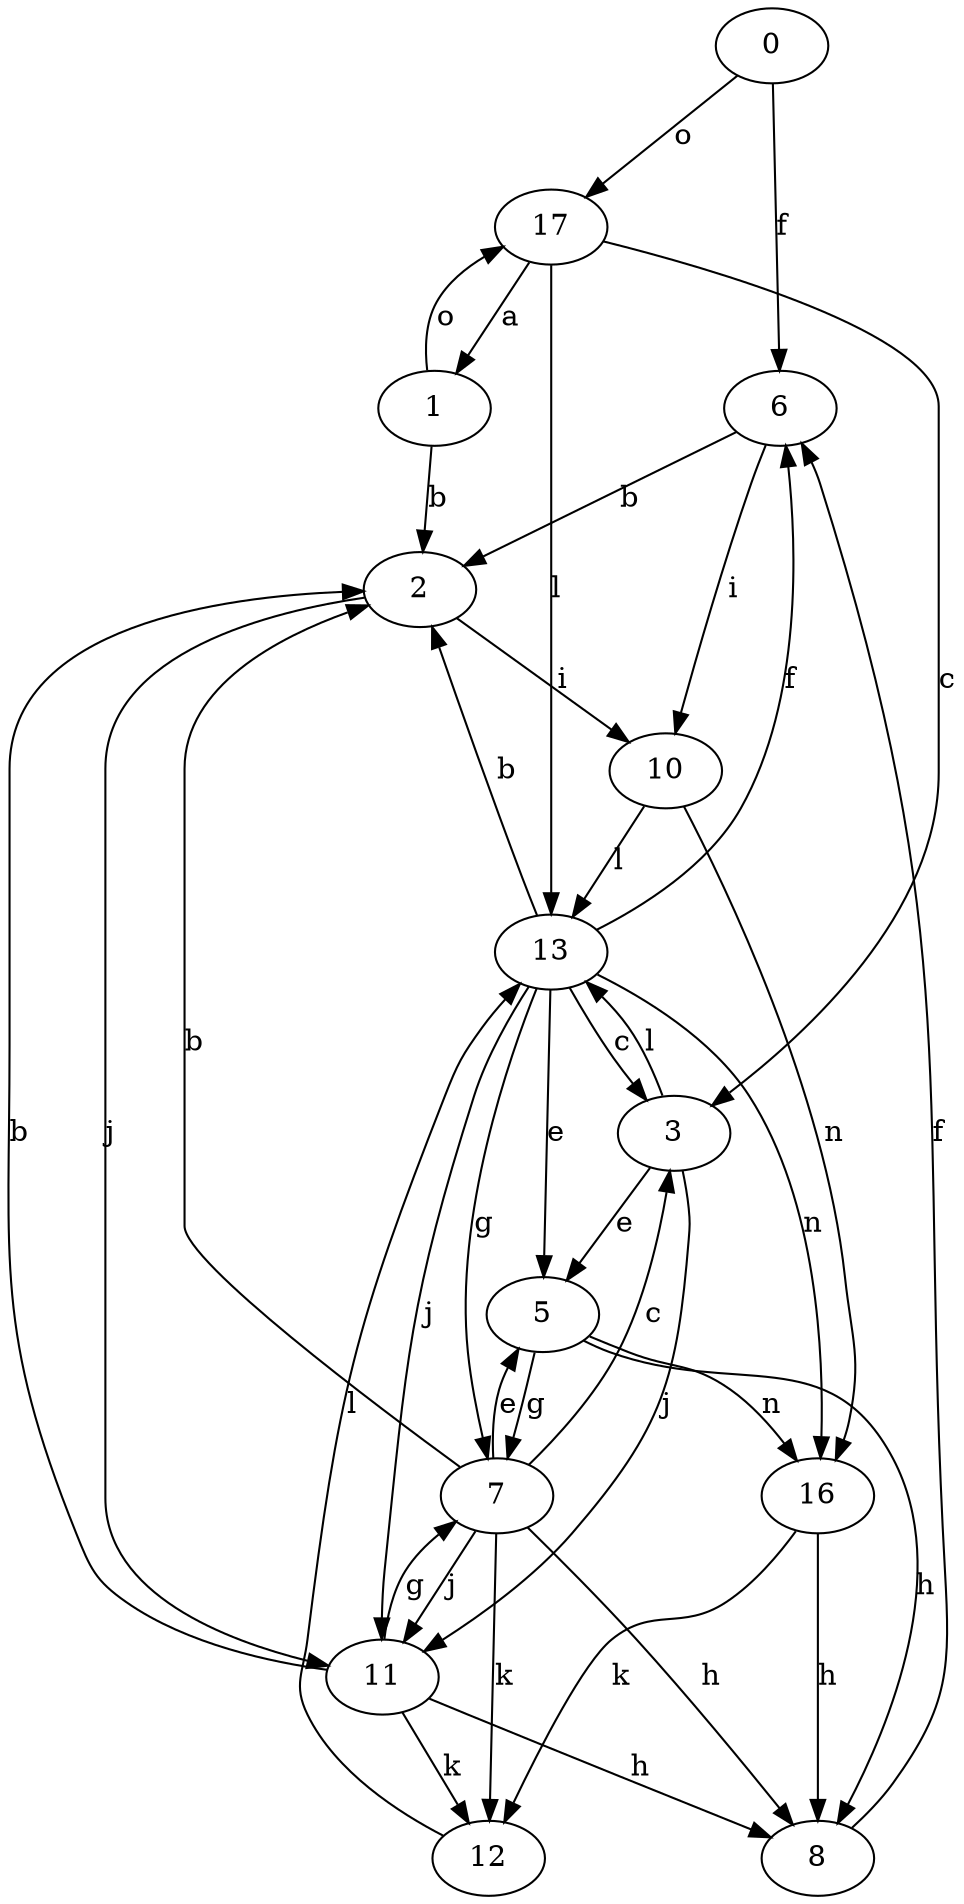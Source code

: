 strict digraph  {
0;
1;
2;
3;
5;
6;
7;
8;
10;
11;
12;
13;
16;
17;
0 -> 6  [label=f];
0 -> 17  [label=o];
1 -> 2  [label=b];
1 -> 17  [label=o];
2 -> 10  [label=i];
2 -> 11  [label=j];
3 -> 5  [label=e];
3 -> 11  [label=j];
3 -> 13  [label=l];
5 -> 7  [label=g];
5 -> 8  [label=h];
5 -> 16  [label=n];
6 -> 2  [label=b];
6 -> 10  [label=i];
7 -> 2  [label=b];
7 -> 3  [label=c];
7 -> 5  [label=e];
7 -> 8  [label=h];
7 -> 11  [label=j];
7 -> 12  [label=k];
8 -> 6  [label=f];
10 -> 13  [label=l];
10 -> 16  [label=n];
11 -> 2  [label=b];
11 -> 7  [label=g];
11 -> 8  [label=h];
11 -> 12  [label=k];
12 -> 13  [label=l];
13 -> 2  [label=b];
13 -> 3  [label=c];
13 -> 5  [label=e];
13 -> 6  [label=f];
13 -> 7  [label=g];
13 -> 11  [label=j];
13 -> 16  [label=n];
16 -> 8  [label=h];
16 -> 12  [label=k];
17 -> 1  [label=a];
17 -> 3  [label=c];
17 -> 13  [label=l];
}
